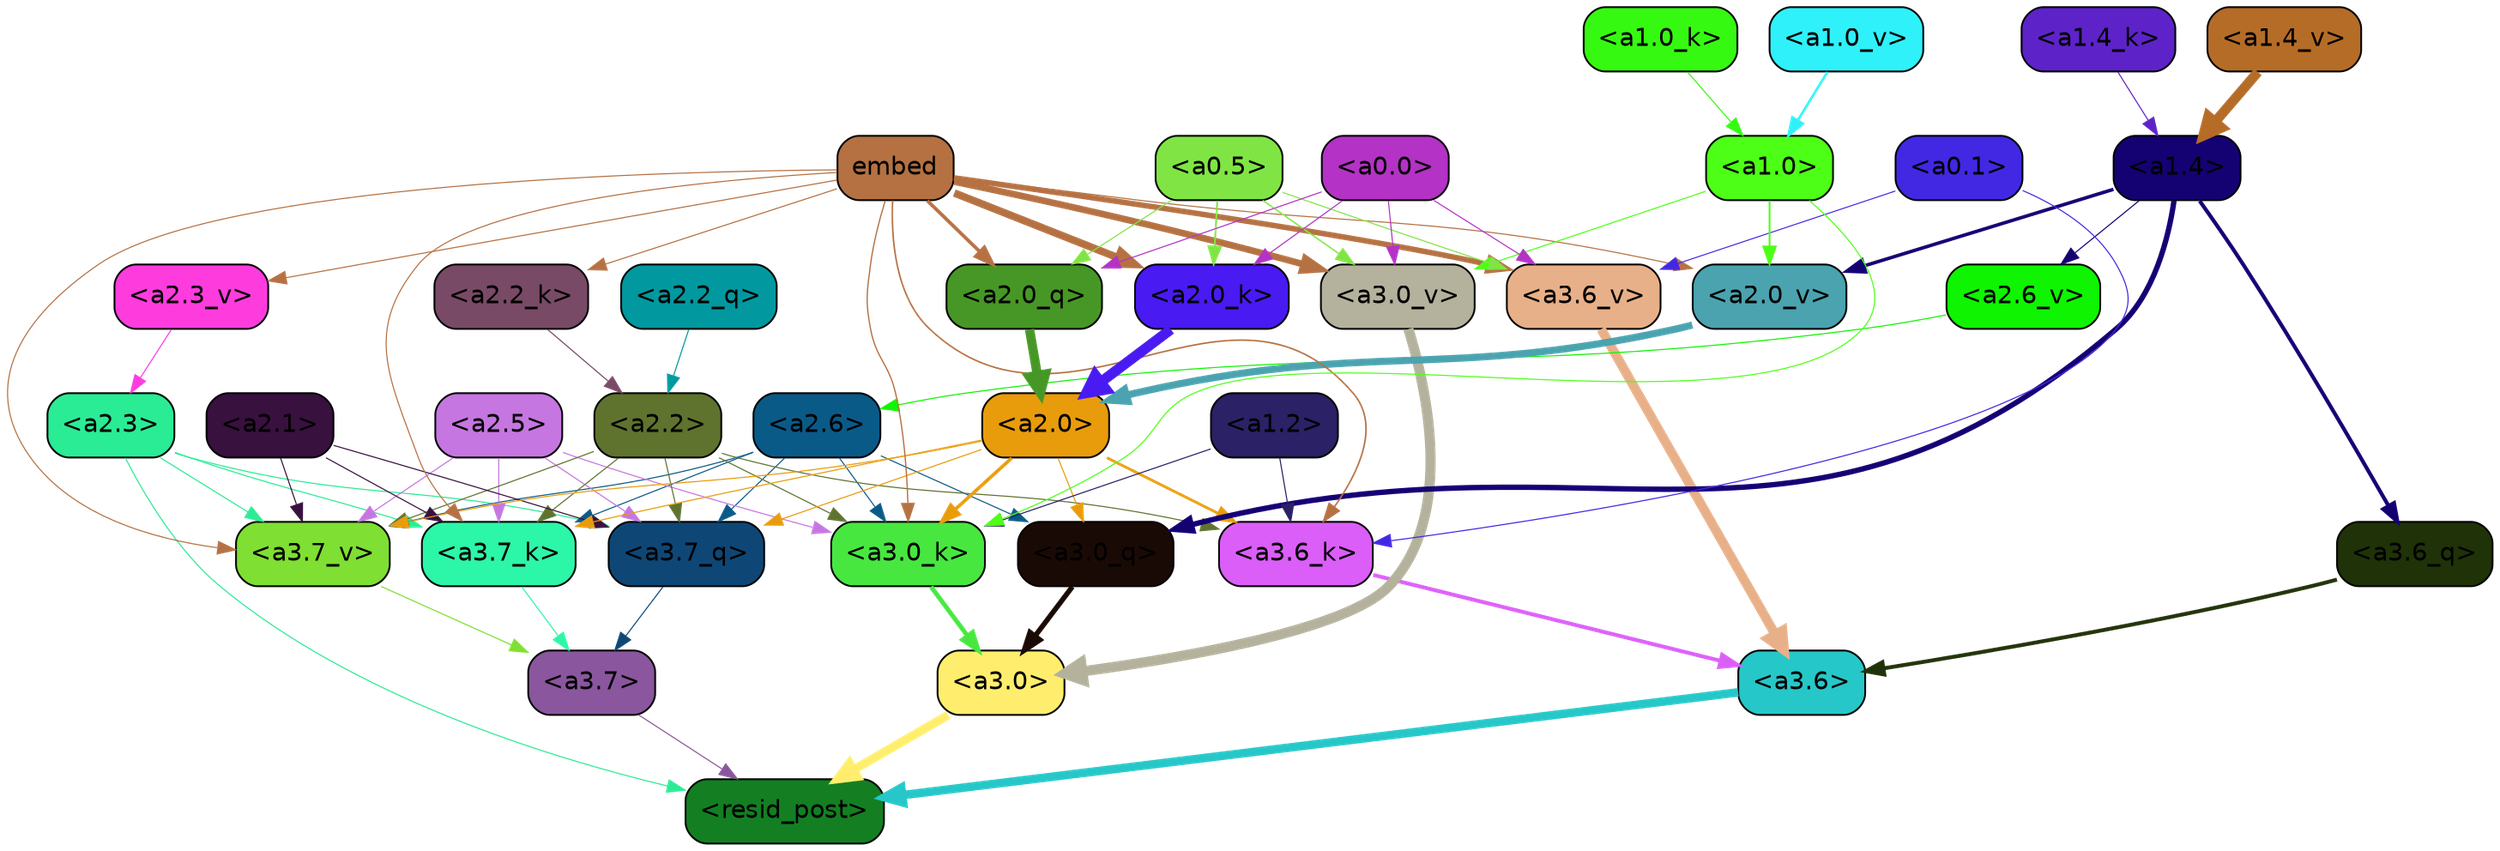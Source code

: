 strict digraph "" {
	graph [bgcolor=transparent,
		layout=dot,
		overlap=false,
		splines=true
	];
	"<a3.7>"	[color=black,
		fillcolor="#8a569d",
		fontname=Helvetica,
		shape=box,
		style="filled, rounded"];
	"<resid_post>"	[color=black,
		fillcolor="#137f22",
		fontname=Helvetica,
		shape=box,
		style="filled, rounded"];
	"<a3.7>" -> "<resid_post>"	[color="#8a569d",
		penwidth=0.6];
	"<a3.6>"	[color=black,
		fillcolor="#26c7c8",
		fontname=Helvetica,
		shape=box,
		style="filled, rounded"];
	"<a3.6>" -> "<resid_post>"	[color="#26c7c8",
		penwidth=4.7534414529800415];
	"<a3.0>"	[color=black,
		fillcolor="#ffee6d",
		fontname=Helvetica,
		shape=box,
		style="filled, rounded"];
	"<a3.0>" -> "<resid_post>"	[color="#ffee6d",
		penwidth=4.898576855659485];
	"<a2.3>"	[color=black,
		fillcolor="#2aec95",
		fontname=Helvetica,
		shape=box,
		style="filled, rounded"];
	"<a2.3>" -> "<resid_post>"	[color="#2aec95",
		penwidth=0.6];
	"<a3.7_q>"	[color=black,
		fillcolor="#0e4776",
		fontname=Helvetica,
		shape=box,
		style="filled, rounded"];
	"<a2.3>" -> "<a3.7_q>"	[color="#2aec95",
		penwidth=0.6];
	"<a3.7_k>"	[color=black,
		fillcolor="#2cf6a8",
		fontname=Helvetica,
		shape=box,
		style="filled, rounded"];
	"<a2.3>" -> "<a3.7_k>"	[color="#2aec95",
		penwidth=0.6];
	"<a3.7_v>"	[color=black,
		fillcolor="#7fdf32",
		fontname=Helvetica,
		shape=box,
		style="filled, rounded"];
	"<a2.3>" -> "<a3.7_v>"	[color="#2aec95",
		penwidth=0.6];
	"<a3.7_q>" -> "<a3.7>"	[color="#0e4776",
		penwidth=0.6];
	"<a3.6_q>"	[color=black,
		fillcolor="#203208",
		fontname=Helvetica,
		shape=box,
		style="filled, rounded"];
	"<a3.6_q>" -> "<a3.6>"	[color="#203208",
		penwidth=2.160832464694977];
	"<a3.0_q>"	[color=black,
		fillcolor="#1a0a05",
		fontname=Helvetica,
		shape=box,
		style="filled, rounded"];
	"<a3.0_q>" -> "<a3.0>"	[color="#1a0a05",
		penwidth=2.870753765106201];
	"<a3.7_k>" -> "<a3.7>"	[color="#2cf6a8",
		penwidth=0.6];
	"<a3.6_k>"	[color=black,
		fillcolor="#db5ef8",
		fontname=Helvetica,
		shape=box,
		style="filled, rounded"];
	"<a3.6_k>" -> "<a3.6>"	[color="#db5ef8",
		penwidth=2.13908451795578];
	"<a3.0_k>"	[color=black,
		fillcolor="#47e740",
		fontname=Helvetica,
		shape=box,
		style="filled, rounded"];
	"<a3.0_k>" -> "<a3.0>"	[color="#47e740",
		penwidth=2.520303964614868];
	"<a3.7_v>" -> "<a3.7>"	[color="#7fdf32",
		penwidth=0.6];
	"<a3.6_v>"	[color=black,
		fillcolor="#e8b088",
		fontname=Helvetica,
		shape=box,
		style="filled, rounded"];
	"<a3.6_v>" -> "<a3.6>"	[color="#e8b088",
		penwidth=5.297133803367615];
	"<a3.0_v>"	[color=black,
		fillcolor="#b4b29c",
		fontname=Helvetica,
		shape=box,
		style="filled, rounded"];
	"<a3.0_v>" -> "<a3.0>"	[color="#b4b29c",
		penwidth=5.680712580680847];
	"<a2.6>"	[color=black,
		fillcolor="#0a5a88",
		fontname=Helvetica,
		shape=box,
		style="filled, rounded"];
	"<a2.6>" -> "<a3.7_q>"	[color="#0a5a88",
		penwidth=0.6];
	"<a2.6>" -> "<a3.0_q>"	[color="#0a5a88",
		penwidth=0.6];
	"<a2.6>" -> "<a3.7_k>"	[color="#0a5a88",
		penwidth=0.6];
	"<a2.6>" -> "<a3.0_k>"	[color="#0a5a88",
		penwidth=0.6];
	"<a2.6>" -> "<a3.7_v>"	[color="#0a5a88",
		penwidth=0.6];
	"<a2.5>"	[color=black,
		fillcolor="#c676e0",
		fontname=Helvetica,
		shape=box,
		style="filled, rounded"];
	"<a2.5>" -> "<a3.7_q>"	[color="#c676e0",
		penwidth=0.6];
	"<a2.5>" -> "<a3.7_k>"	[color="#c676e0",
		penwidth=0.6];
	"<a2.5>" -> "<a3.0_k>"	[color="#c676e0",
		penwidth=0.6];
	"<a2.5>" -> "<a3.7_v>"	[color="#c676e0",
		penwidth=0.6];
	"<a2.2>"	[color=black,
		fillcolor="#5f732f",
		fontname=Helvetica,
		shape=box,
		style="filled, rounded"];
	"<a2.2>" -> "<a3.7_q>"	[color="#5f732f",
		penwidth=0.6];
	"<a2.2>" -> "<a3.7_k>"	[color="#5f732f",
		penwidth=0.6];
	"<a2.2>" -> "<a3.6_k>"	[color="#5f732f",
		penwidth=0.6];
	"<a2.2>" -> "<a3.0_k>"	[color="#5f732f",
		penwidth=0.6];
	"<a2.2>" -> "<a3.7_v>"	[color="#5f732f",
		penwidth=0.6];
	"<a2.1>"	[color=black,
		fillcolor="#38113e",
		fontname=Helvetica,
		shape=box,
		style="filled, rounded"];
	"<a2.1>" -> "<a3.7_q>"	[color="#38113e",
		penwidth=0.6];
	"<a2.1>" -> "<a3.7_k>"	[color="#38113e",
		penwidth=0.6];
	"<a2.1>" -> "<a3.7_v>"	[color="#38113e",
		penwidth=0.6];
	"<a2.0>"	[color=black,
		fillcolor="#e89c0b",
		fontname=Helvetica,
		shape=box,
		style="filled, rounded"];
	"<a2.0>" -> "<a3.7_q>"	[color="#e89c0b",
		penwidth=0.6];
	"<a2.0>" -> "<a3.0_q>"	[color="#e89c0b",
		penwidth=0.6];
	"<a2.0>" -> "<a3.7_k>"	[color="#e89c0b",
		penwidth=0.6];
	"<a2.0>" -> "<a3.6_k>"	[color="#e89c0b",
		penwidth=1.4784413101151586];
	"<a2.0>" -> "<a3.0_k>"	[color="#e89c0b",
		penwidth=1.8858084231615067];
	"<a2.0>" -> "<a3.7_v>"	[color="#e89c0b",
		penwidth=0.6];
	"<a1.4>"	[color=black,
		fillcolor="#140273",
		fontname=Helvetica,
		shape=box,
		style="filled, rounded"];
	"<a1.4>" -> "<a3.6_q>"	[color="#140273",
		penwidth=2.149975523352623];
	"<a1.4>" -> "<a3.0_q>"	[color="#140273",
		penwidth=3.0018038749694824];
	"<a2.6_v>"	[color=black,
		fillcolor="#0ff401",
		fontname=Helvetica,
		shape=box,
		style="filled, rounded"];
	"<a1.4>" -> "<a2.6_v>"	[color="#140273",
		penwidth=0.6];
	"<a2.0_v>"	[color=black,
		fillcolor="#4aa3af",
		fontname=Helvetica,
		shape=box,
		style="filled, rounded"];
	"<a1.4>" -> "<a2.0_v>"	[color="#140273",
		penwidth=1.925402581691742];
	embed	[color=black,
		fillcolor="#b57142",
		fontname=Helvetica,
		shape=box,
		style="filled, rounded"];
	embed -> "<a3.7_k>"	[color="#b57142",
		penwidth=0.6];
	embed -> "<a3.6_k>"	[color="#b57142",
		penwidth=0.8552796393632889];
	embed -> "<a3.0_k>"	[color="#b57142",
		penwidth=0.691851794719696];
	embed -> "<a3.7_v>"	[color="#b57142",
		penwidth=0.6];
	embed -> "<a3.6_v>"	[color="#b57142",
		penwidth=3.067279100418091];
	embed -> "<a3.0_v>"	[color="#b57142",
		penwidth=3.6927278637886047];
	"<a2.0_q>"	[color=black,
		fillcolor="#479726",
		fontname=Helvetica,
		shape=box,
		style="filled, rounded"];
	embed -> "<a2.0_q>"	[color="#b57142",
		penwidth=1.944248914718628];
	"<a2.2_k>"	[color=black,
		fillcolor="#794a66",
		fontname=Helvetica,
		shape=box,
		style="filled, rounded"];
	embed -> "<a2.2_k>"	[color="#b57142",
		penwidth=0.6];
	"<a2.0_k>"	[color=black,
		fillcolor="#491af1",
		fontname=Helvetica,
		shape=box,
		style="filled, rounded"];
	embed -> "<a2.0_k>"	[color="#b57142",
		penwidth=4.198909968137741];
	"<a2.3_v>"	[color=black,
		fillcolor="#fe3cde",
		fontname=Helvetica,
		shape=box,
		style="filled, rounded"];
	embed -> "<a2.3_v>"	[color="#b57142",
		penwidth=0.6];
	embed -> "<a2.0_v>"	[color="#b57142",
		penwidth=0.6];
	"<a1.2>"	[color=black,
		fillcolor="#2a2166",
		fontname=Helvetica,
		shape=box,
		style="filled, rounded"];
	"<a1.2>" -> "<a3.6_k>"	[color="#2a2166",
		penwidth=0.6];
	"<a1.2>" -> "<a3.0_k>"	[color="#2a2166",
		penwidth=0.6];
	"<a0.1>"	[color=black,
		fillcolor="#4228e3",
		fontname=Helvetica,
		shape=box,
		style="filled, rounded"];
	"<a0.1>" -> "<a3.6_k>"	[color="#4228e3",
		penwidth=0.6];
	"<a0.1>" -> "<a3.6_v>"	[color="#4228e3",
		penwidth=0.6];
	"<a1.0>"	[color=black,
		fillcolor="#4dff16",
		fontname=Helvetica,
		shape=box,
		style="filled, rounded"];
	"<a1.0>" -> "<a3.0_k>"	[color="#4dff16",
		penwidth=0.6];
	"<a1.0>" -> "<a3.0_v>"	[color="#4dff16",
		penwidth=0.6];
	"<a1.0>" -> "<a2.0_v>"	[color="#4dff16",
		penwidth=0.9920598268508911];
	"<a0.5>"	[color=black,
		fillcolor="#80e544",
		fontname=Helvetica,
		shape=box,
		style="filled, rounded"];
	"<a0.5>" -> "<a3.6_v>"	[color="#80e544",
		penwidth=0.6];
	"<a0.5>" -> "<a3.0_v>"	[color="#80e544",
		penwidth=0.8028683364391327];
	"<a0.5>" -> "<a2.0_q>"	[color="#80e544",
		penwidth=0.6];
	"<a0.5>" -> "<a2.0_k>"	[color="#80e544",
		penwidth=0.9883035719394684];
	"<a0.0>"	[color=black,
		fillcolor="#b432c5",
		fontname=Helvetica,
		shape=box,
		style="filled, rounded"];
	"<a0.0>" -> "<a3.6_v>"	[color="#b432c5",
		penwidth=0.6];
	"<a0.0>" -> "<a3.0_v>"	[color="#b432c5",
		penwidth=0.6];
	"<a0.0>" -> "<a2.0_q>"	[color="#b432c5",
		penwidth=0.6];
	"<a0.0>" -> "<a2.0_k>"	[color="#b432c5",
		penwidth=0.6];
	"<a2.2_q>"	[color=black,
		fillcolor="#01999f",
		fontname=Helvetica,
		shape=box,
		style="filled, rounded"];
	"<a2.2_q>" -> "<a2.2>"	[color="#01999f",
		penwidth=0.6];
	"<a2.0_q>" -> "<a2.0>"	[color="#479726",
		penwidth=5.1847569942474365];
	"<a2.2_k>" -> "<a2.2>"	[color="#794a66",
		penwidth=0.6149471998214722];
	"<a2.0_k>" -> "<a2.0>"	[color="#491af1",
		penwidth=5.773491740226746];
	"<a2.6_v>" -> "<a2.6>"	[color="#0ff401",
		penwidth=0.6];
	"<a2.3_v>" -> "<a2.3>"	[color="#fe3cde",
		penwidth=0.6];
	"<a2.0_v>" -> "<a2.0>"	[color="#4aa3af",
		penwidth=3.9731863737106323];
	"<a1.4_k>"	[color=black,
		fillcolor="#5d23c8",
		fontname=Helvetica,
		shape=box,
		style="filled, rounded"];
	"<a1.4_k>" -> "<a1.4>"	[color="#5d23c8",
		penwidth=0.6];
	"<a1.0_k>"	[color=black,
		fillcolor="#36f912",
		fontname=Helvetica,
		shape=box,
		style="filled, rounded"];
	"<a1.0_k>" -> "<a1.0>"	[color="#36f912",
		penwidth=0.6];
	"<a1.4_v>"	[color=black,
		fillcolor="#b56c27",
		fontname=Helvetica,
		shape=box,
		style="filled, rounded"];
	"<a1.4_v>" -> "<a1.4>"	[color="#b56c27",
		penwidth=5.565408229827881];
	"<a1.0_v>"	[color=black,
		fillcolor="#2ff1fa",
		fontname=Helvetica,
		shape=box,
		style="filled, rounded"];
	"<a1.0_v>" -> "<a1.0>"	[color="#2ff1fa",
		penwidth=1.3358666002750397];
}
